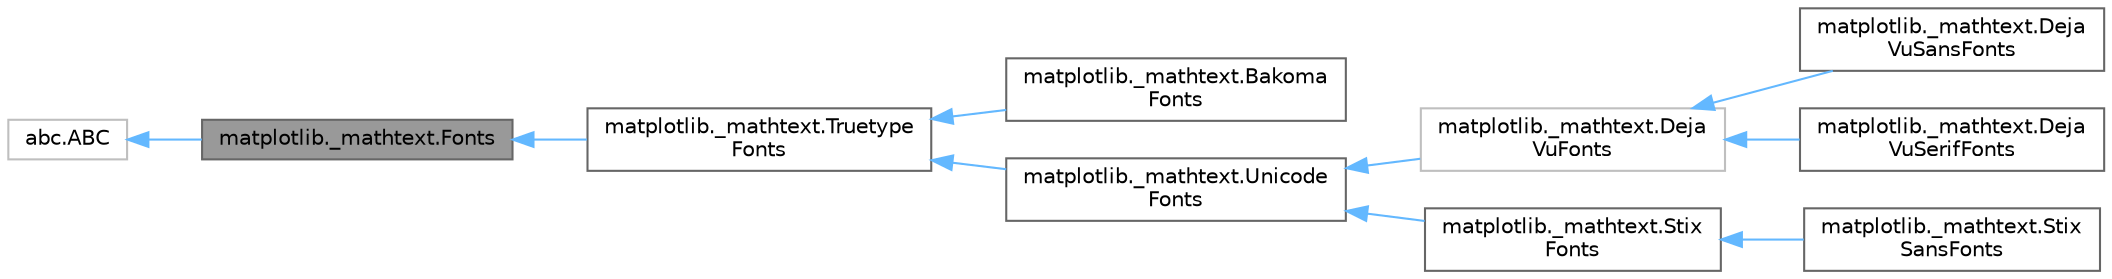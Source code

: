 digraph "matplotlib._mathtext.Fonts"
{
 // LATEX_PDF_SIZE
  bgcolor="transparent";
  edge [fontname=Helvetica,fontsize=10,labelfontname=Helvetica,labelfontsize=10];
  node [fontname=Helvetica,fontsize=10,shape=box,height=0.2,width=0.4];
  rankdir="LR";
  Node1 [id="Node000001",label="matplotlib._mathtext.Fonts",height=0.2,width=0.4,color="gray40", fillcolor="grey60", style="filled", fontcolor="black",tooltip=" "];
  Node2 -> Node1 [id="edge10_Node000001_Node000002",dir="back",color="steelblue1",style="solid",tooltip=" "];
  Node2 [id="Node000002",label="abc.ABC",height=0.2,width=0.4,color="grey75", fillcolor="white", style="filled",tooltip=" "];
  Node1 -> Node3 [id="edge11_Node000001_Node000003",dir="back",color="steelblue1",style="solid",tooltip=" "];
  Node3 [id="Node000003",label="matplotlib._mathtext.Truetype\lFonts",height=0.2,width=0.4,color="gray40", fillcolor="white", style="filled",URL="$d6/da5/classmatplotlib_1_1__mathtext_1_1TruetypeFonts.html",tooltip=" "];
  Node3 -> Node4 [id="edge12_Node000003_Node000004",dir="back",color="steelblue1",style="solid",tooltip=" "];
  Node4 [id="Node000004",label="matplotlib._mathtext.Bakoma\lFonts",height=0.2,width=0.4,color="gray40", fillcolor="white", style="filled",URL="$df/dee/classmatplotlib_1_1__mathtext_1_1BakomaFonts.html",tooltip=" "];
  Node3 -> Node5 [id="edge13_Node000003_Node000005",dir="back",color="steelblue1",style="solid",tooltip=" "];
  Node5 [id="Node000005",label="matplotlib._mathtext.Unicode\lFonts",height=0.2,width=0.4,color="gray40", fillcolor="white", style="filled",URL="$d2/d5f/classmatplotlib_1_1__mathtext_1_1UnicodeFonts.html",tooltip=" "];
  Node5 -> Node6 [id="edge14_Node000005_Node000006",dir="back",color="steelblue1",style="solid",tooltip=" "];
  Node6 [id="Node000006",label="matplotlib._mathtext.Deja\lVuFonts",height=0.2,width=0.4,color="grey75", fillcolor="white", style="filled",URL="$d0/d8f/classmatplotlib_1_1__mathtext_1_1DejaVuFonts.html",tooltip=" "];
  Node6 -> Node7 [id="edge15_Node000006_Node000007",dir="back",color="steelblue1",style="solid",tooltip=" "];
  Node7 [id="Node000007",label="matplotlib._mathtext.Deja\lVuSansFonts",height=0.2,width=0.4,color="gray40", fillcolor="white", style="filled",URL="$d8/d6d/classmatplotlib_1_1__mathtext_1_1DejaVuSansFonts.html",tooltip=" "];
  Node6 -> Node8 [id="edge16_Node000006_Node000008",dir="back",color="steelblue1",style="solid",tooltip=" "];
  Node8 [id="Node000008",label="matplotlib._mathtext.Deja\lVuSerifFonts",height=0.2,width=0.4,color="gray40", fillcolor="white", style="filled",URL="$d8/d2b/classmatplotlib_1_1__mathtext_1_1DejaVuSerifFonts.html",tooltip=" "];
  Node5 -> Node9 [id="edge17_Node000005_Node000009",dir="back",color="steelblue1",style="solid",tooltip=" "];
  Node9 [id="Node000009",label="matplotlib._mathtext.Stix\lFonts",height=0.2,width=0.4,color="gray40", fillcolor="white", style="filled",URL="$dc/d25/classmatplotlib_1_1__mathtext_1_1StixFonts.html",tooltip=" "];
  Node9 -> Node10 [id="edge18_Node000009_Node000010",dir="back",color="steelblue1",style="solid",tooltip=" "];
  Node10 [id="Node000010",label="matplotlib._mathtext.Stix\lSansFonts",height=0.2,width=0.4,color="gray40", fillcolor="white", style="filled",URL="$d2/dbe/classmatplotlib_1_1__mathtext_1_1StixSansFonts.html",tooltip=" "];
}
